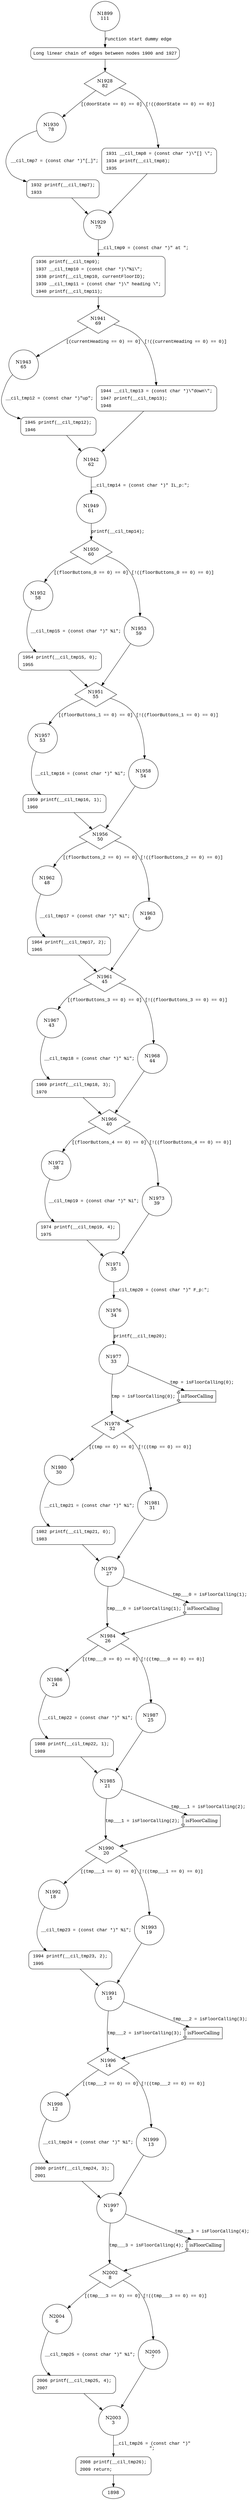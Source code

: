 digraph printState {
1899 [shape="circle" label="N1899\n111"]
1900 [shape="circle" label="N1900\n110"]
1928 [shape="diamond" label="N1928\n82"]
1930 [shape="circle" label="N1930\n78"]
1931 [shape="circle" label="N1931\n81"]
1929 [shape="circle" label="N1929\n75"]
1936 [shape="circle" label="N1936\n74"]
1941 [shape="diamond" label="N1941\n69"]
1943 [shape="circle" label="N1943\n65"]
1944 [shape="circle" label="N1944\n68"]
1942 [shape="circle" label="N1942\n62"]
1949 [shape="circle" label="N1949\n61"]
1950 [shape="diamond" label="N1950\n60"]
1952 [shape="circle" label="N1952\n58"]
1953 [shape="circle" label="N1953\n59"]
1951 [shape="diamond" label="N1951\n55"]
1957 [shape="circle" label="N1957\n53"]
1958 [shape="circle" label="N1958\n54"]
1956 [shape="diamond" label="N1956\n50"]
1962 [shape="circle" label="N1962\n48"]
1963 [shape="circle" label="N1963\n49"]
1961 [shape="diamond" label="N1961\n45"]
1967 [shape="circle" label="N1967\n43"]
1968 [shape="circle" label="N1968\n44"]
1966 [shape="diamond" label="N1966\n40"]
1972 [shape="circle" label="N1972\n38"]
1973 [shape="circle" label="N1973\n39"]
1971 [shape="circle" label="N1971\n35"]
1976 [shape="circle" label="N1976\n34"]
1977 [shape="circle" label="N1977\n33"]
1978 [shape="diamond" label="N1978\n32"]
1980 [shape="circle" label="N1980\n30"]
1981 [shape="circle" label="N1981\n31"]
1979 [shape="circle" label="N1979\n27"]
1984 [shape="diamond" label="N1984\n26"]
1986 [shape="circle" label="N1986\n24"]
1987 [shape="circle" label="N1987\n25"]
1985 [shape="circle" label="N1985\n21"]
1990 [shape="diamond" label="N1990\n20"]
1992 [shape="circle" label="N1992\n18"]
1993 [shape="circle" label="N1993\n19"]
1991 [shape="circle" label="N1991\n15"]
1996 [shape="diamond" label="N1996\n14"]
1998 [shape="circle" label="N1998\n12"]
1999 [shape="circle" label="N1999\n13"]
1997 [shape="circle" label="N1997\n9"]
2002 [shape="diamond" label="N2002\n8"]
2004 [shape="circle" label="N2004\n6"]
2005 [shape="circle" label="N2005\n7"]
2003 [shape="circle" label="N2003\n3"]
2008 [shape="circle" label="N2008\n2"]
2006 [shape="circle" label="N2006\n5"]
2000 [shape="circle" label="N2000\n11"]
1994 [shape="circle" label="N1994\n17"]
1988 [shape="circle" label="N1988\n23"]
1982 [shape="circle" label="N1982\n29"]
1974 [shape="circle" label="N1974\n37"]
1969 [shape="circle" label="N1969\n42"]
1964 [shape="circle" label="N1964\n47"]
1959 [shape="circle" label="N1959\n52"]
1954 [shape="circle" label="N1954\n57"]
1945 [shape="circle" label="N1945\n64"]
1932 [shape="circle" label="N1932\n77"]
1900 [style="filled,bold" penwidth="1" fillcolor="white" fontname="Courier New" shape="Mrecord" label="Long linear chain of edges between nodes 1900 and 1927"]
1900 -> 1928[label=""]
1931 [style="filled,bold" penwidth="1" fillcolor="white" fontname="Courier New" shape="Mrecord" label=<<table border="0" cellborder="0" cellpadding="3" bgcolor="white"><tr><td align="right">1931</td><td align="left">__cil_tmp8 = (const char *)\"[] \";</td></tr><tr><td align="right">1934</td><td align="left">printf(__cil_tmp8);</td></tr><tr><td align="right">1935</td><td align="left"></td></tr></table>>]
1931 -> 1929[label=""]
1936 [style="filled,bold" penwidth="1" fillcolor="white" fontname="Courier New" shape="Mrecord" label=<<table border="0" cellborder="0" cellpadding="3" bgcolor="white"><tr><td align="right">1936</td><td align="left">printf(__cil_tmp9);</td></tr><tr><td align="right">1937</td><td align="left">__cil_tmp10 = (const char *)\"%i\";</td></tr><tr><td align="right">1938</td><td align="left">printf(__cil_tmp10, currentFloorID);</td></tr><tr><td align="right">1939</td><td align="left">__cil_tmp11 = (const char *)\" heading \";</td></tr><tr><td align="right">1940</td><td align="left">printf(__cil_tmp11);</td></tr></table>>]
1936 -> 1941[label=""]
1944 [style="filled,bold" penwidth="1" fillcolor="white" fontname="Courier New" shape="Mrecord" label=<<table border="0" cellborder="0" cellpadding="3" bgcolor="white"><tr><td align="right">1944</td><td align="left">__cil_tmp13 = (const char *)\"down\";</td></tr><tr><td align="right">1947</td><td align="left">printf(__cil_tmp13);</td></tr><tr><td align="right">1948</td><td align="left"></td></tr></table>>]
1944 -> 1942[label=""]
2008 [style="filled,bold" penwidth="1" fillcolor="white" fontname="Courier New" shape="Mrecord" label=<<table border="0" cellborder="0" cellpadding="3" bgcolor="white"><tr><td align="right">2008</td><td align="left">printf(__cil_tmp26);</td></tr><tr><td align="right">2009</td><td align="left">return;</td></tr></table>>]
2008 -> 1898[label=""]
2006 [style="filled,bold" penwidth="1" fillcolor="white" fontname="Courier New" shape="Mrecord" label=<<table border="0" cellborder="0" cellpadding="3" bgcolor="white"><tr><td align="right">2006</td><td align="left">printf(__cil_tmp25, 4);</td></tr><tr><td align="right">2007</td><td align="left"></td></tr></table>>]
2006 -> 2003[label=""]
2000 [style="filled,bold" penwidth="1" fillcolor="white" fontname="Courier New" shape="Mrecord" label=<<table border="0" cellborder="0" cellpadding="3" bgcolor="white"><tr><td align="right">2000</td><td align="left">printf(__cil_tmp24, 3);</td></tr><tr><td align="right">2001</td><td align="left"></td></tr></table>>]
2000 -> 1997[label=""]
1994 [style="filled,bold" penwidth="1" fillcolor="white" fontname="Courier New" shape="Mrecord" label=<<table border="0" cellborder="0" cellpadding="3" bgcolor="white"><tr><td align="right">1994</td><td align="left">printf(__cil_tmp23, 2);</td></tr><tr><td align="right">1995</td><td align="left"></td></tr></table>>]
1994 -> 1991[label=""]
1988 [style="filled,bold" penwidth="1" fillcolor="white" fontname="Courier New" shape="Mrecord" label=<<table border="0" cellborder="0" cellpadding="3" bgcolor="white"><tr><td align="right">1988</td><td align="left">printf(__cil_tmp22, 1);</td></tr><tr><td align="right">1989</td><td align="left"></td></tr></table>>]
1988 -> 1985[label=""]
1982 [style="filled,bold" penwidth="1" fillcolor="white" fontname="Courier New" shape="Mrecord" label=<<table border="0" cellborder="0" cellpadding="3" bgcolor="white"><tr><td align="right">1982</td><td align="left">printf(__cil_tmp21, 0);</td></tr><tr><td align="right">1983</td><td align="left"></td></tr></table>>]
1982 -> 1979[label=""]
1974 [style="filled,bold" penwidth="1" fillcolor="white" fontname="Courier New" shape="Mrecord" label=<<table border="0" cellborder="0" cellpadding="3" bgcolor="white"><tr><td align="right">1974</td><td align="left">printf(__cil_tmp19, 4);</td></tr><tr><td align="right">1975</td><td align="left"></td></tr></table>>]
1974 -> 1971[label=""]
1969 [style="filled,bold" penwidth="1" fillcolor="white" fontname="Courier New" shape="Mrecord" label=<<table border="0" cellborder="0" cellpadding="3" bgcolor="white"><tr><td align="right">1969</td><td align="left">printf(__cil_tmp18, 3);</td></tr><tr><td align="right">1970</td><td align="left"></td></tr></table>>]
1969 -> 1966[label=""]
1964 [style="filled,bold" penwidth="1" fillcolor="white" fontname="Courier New" shape="Mrecord" label=<<table border="0" cellborder="0" cellpadding="3" bgcolor="white"><tr><td align="right">1964</td><td align="left">printf(__cil_tmp17, 2);</td></tr><tr><td align="right">1965</td><td align="left"></td></tr></table>>]
1964 -> 1961[label=""]
1959 [style="filled,bold" penwidth="1" fillcolor="white" fontname="Courier New" shape="Mrecord" label=<<table border="0" cellborder="0" cellpadding="3" bgcolor="white"><tr><td align="right">1959</td><td align="left">printf(__cil_tmp16, 1);</td></tr><tr><td align="right">1960</td><td align="left"></td></tr></table>>]
1959 -> 1956[label=""]
1954 [style="filled,bold" penwidth="1" fillcolor="white" fontname="Courier New" shape="Mrecord" label=<<table border="0" cellborder="0" cellpadding="3" bgcolor="white"><tr><td align="right">1954</td><td align="left">printf(__cil_tmp15, 0);</td></tr><tr><td align="right">1955</td><td align="left"></td></tr></table>>]
1954 -> 1951[label=""]
1945 [style="filled,bold" penwidth="1" fillcolor="white" fontname="Courier New" shape="Mrecord" label=<<table border="0" cellborder="0" cellpadding="3" bgcolor="white"><tr><td align="right">1945</td><td align="left">printf(__cil_tmp12);</td></tr><tr><td align="right">1946</td><td align="left"></td></tr></table>>]
1945 -> 1942[label=""]
1932 [style="filled,bold" penwidth="1" fillcolor="white" fontname="Courier New" shape="Mrecord" label=<<table border="0" cellborder="0" cellpadding="3" bgcolor="white"><tr><td align="right">1932</td><td align="left">printf(__cil_tmp7);</td></tr><tr><td align="right">1933</td><td align="left"></td></tr></table>>]
1932 -> 1929[label=""]
1899 -> 1900 [label="Function start dummy edge" fontname="Courier New"]
1928 -> 1930 [label="[(doorState == 0) == 0]" fontname="Courier New"]
1928 -> 1931 [label="[!((doorState == 0) == 0)]" fontname="Courier New"]
1929 -> 1936 [label="__cil_tmp9 = (const char *)\" at \";" fontname="Courier New"]
1941 -> 1943 [label="[(currentHeading == 0) == 0]" fontname="Courier New"]
1941 -> 1944 [label="[!((currentHeading == 0) == 0)]" fontname="Courier New"]
1942 -> 1949 [label="__cil_tmp14 = (const char *)\" IL_p:\";" fontname="Courier New"]
1950 -> 1952 [label="[(floorButtons_0 == 0) == 0]" fontname="Courier New"]
1950 -> 1953 [label="[!((floorButtons_0 == 0) == 0)]" fontname="Courier New"]
1951 -> 1957 [label="[(floorButtons_1 == 0) == 0]" fontname="Courier New"]
1951 -> 1958 [label="[!((floorButtons_1 == 0) == 0)]" fontname="Courier New"]
1956 -> 1962 [label="[(floorButtons_2 == 0) == 0]" fontname="Courier New"]
1956 -> 1963 [label="[!((floorButtons_2 == 0) == 0)]" fontname="Courier New"]
1961 -> 1967 [label="[(floorButtons_3 == 0) == 0]" fontname="Courier New"]
1961 -> 1968 [label="[!((floorButtons_3 == 0) == 0)]" fontname="Courier New"]
1966 -> 1972 [label="[(floorButtons_4 == 0) == 0]" fontname="Courier New"]
1966 -> 1973 [label="[!((floorButtons_4 == 0) == 0)]" fontname="Courier New"]
1971 -> 1976 [label="__cil_tmp20 = (const char *)\" F_p:\";" fontname="Courier New"]
100158 [shape="component" label="isFloorCalling"]
1977 -> 100158 [label="tmp = isFloorCalling(0);" fontname="Courier New"]
100158 -> 1978 [label="" fontname="Courier New"]
1977 -> 1978 [label="tmp = isFloorCalling(0);" fontname="Courier New"]
1978 -> 1980 [label="[(tmp == 0) == 0]" fontname="Courier New"]
1978 -> 1981 [label="[!((tmp == 0) == 0)]" fontname="Courier New"]
100159 [shape="component" label="isFloorCalling"]
1979 -> 100159 [label="tmp___0 = isFloorCalling(1);" fontname="Courier New"]
100159 -> 1984 [label="" fontname="Courier New"]
1979 -> 1984 [label="tmp___0 = isFloorCalling(1);" fontname="Courier New"]
1984 -> 1986 [label="[(tmp___0 == 0) == 0]" fontname="Courier New"]
1984 -> 1987 [label="[!((tmp___0 == 0) == 0)]" fontname="Courier New"]
100160 [shape="component" label="isFloorCalling"]
1985 -> 100160 [label="tmp___1 = isFloorCalling(2);" fontname="Courier New"]
100160 -> 1990 [label="" fontname="Courier New"]
1985 -> 1990 [label="tmp___1 = isFloorCalling(2);" fontname="Courier New"]
1990 -> 1992 [label="[(tmp___1 == 0) == 0]" fontname="Courier New"]
1990 -> 1993 [label="[!((tmp___1 == 0) == 0)]" fontname="Courier New"]
100161 [shape="component" label="isFloorCalling"]
1991 -> 100161 [label="tmp___2 = isFloorCalling(3);" fontname="Courier New"]
100161 -> 1996 [label="" fontname="Courier New"]
1991 -> 1996 [label="tmp___2 = isFloorCalling(3);" fontname="Courier New"]
1996 -> 1998 [label="[(tmp___2 == 0) == 0]" fontname="Courier New"]
1996 -> 1999 [label="[!((tmp___2 == 0) == 0)]" fontname="Courier New"]
100162 [shape="component" label="isFloorCalling"]
1997 -> 100162 [label="tmp___3 = isFloorCalling(4);" fontname="Courier New"]
100162 -> 2002 [label="" fontname="Courier New"]
1997 -> 2002 [label="tmp___3 = isFloorCalling(4);" fontname="Courier New"]
2002 -> 2004 [label="[(tmp___3 == 0) == 0]" fontname="Courier New"]
2002 -> 2005 [label="[!((tmp___3 == 0) == 0)]" fontname="Courier New"]
2003 -> 2008 [label="__cil_tmp26 = (const char *)\"\n\";" fontname="Courier New"]
2004 -> 2006 [label="__cil_tmp25 = (const char *)\" %i\";" fontname="Courier New"]
1998 -> 2000 [label="__cil_tmp24 = (const char *)\" %i\";" fontname="Courier New"]
1992 -> 1994 [label="__cil_tmp23 = (const char *)\" %i\";" fontname="Courier New"]
1986 -> 1988 [label="__cil_tmp22 = (const char *)\" %i\";" fontname="Courier New"]
1980 -> 1982 [label="__cil_tmp21 = (const char *)\" %i\";" fontname="Courier New"]
1972 -> 1974 [label="__cil_tmp19 = (const char *)\" %i\";" fontname="Courier New"]
1967 -> 1969 [label="__cil_tmp18 = (const char *)\" %i\";" fontname="Courier New"]
1962 -> 1964 [label="__cil_tmp17 = (const char *)\" %i\";" fontname="Courier New"]
1957 -> 1959 [label="__cil_tmp16 = (const char *)\" %i\";" fontname="Courier New"]
1952 -> 1954 [label="__cil_tmp15 = (const char *)\" %i\";" fontname="Courier New"]
1943 -> 1945 [label="__cil_tmp12 = (const char *)\"up\";" fontname="Courier New"]
1930 -> 1932 [label="__cil_tmp7 = (const char *)\"[_]\";" fontname="Courier New"]
1949 -> 1950 [label="printf(__cil_tmp14);" fontname="Courier New"]
1953 -> 1951 [label="" fontname="Courier New"]
1958 -> 1956 [label="" fontname="Courier New"]
1963 -> 1961 [label="" fontname="Courier New"]
1968 -> 1966 [label="" fontname="Courier New"]
1973 -> 1971 [label="" fontname="Courier New"]
1976 -> 1977 [label="printf(__cil_tmp20);" fontname="Courier New"]
1981 -> 1979 [label="" fontname="Courier New"]
1987 -> 1985 [label="" fontname="Courier New"]
1993 -> 1991 [label="" fontname="Courier New"]
1999 -> 1997 [label="" fontname="Courier New"]
2005 -> 2003 [label="" fontname="Courier New"]
}